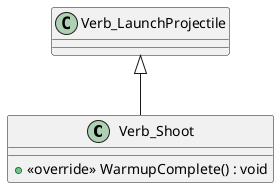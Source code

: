 @startuml
class Verb_Shoot {
    + <<override>> WarmupComplete() : void
}
Verb_LaunchProjectile <|-- Verb_Shoot
@enduml
